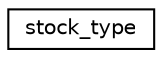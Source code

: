 digraph "Graphical Class Hierarchy"
{
 // INTERACTIVE_SVG=YES
 // LATEX_PDF_SIZE
  edge [fontname="Helvetica",fontsize="10",labelfontname="Helvetica",labelfontsize="10"];
  node [fontname="Helvetica",fontsize="10",shape=record];
  rankdir="LR";
  Node0 [label="stock_type",height=0.2,width=0.4,color="black", fillcolor="white", style="filled",URL="$structstock__constants__mod_1_1stock__type.html",tooltip="Holds stocks amounts per PE values."];
}
